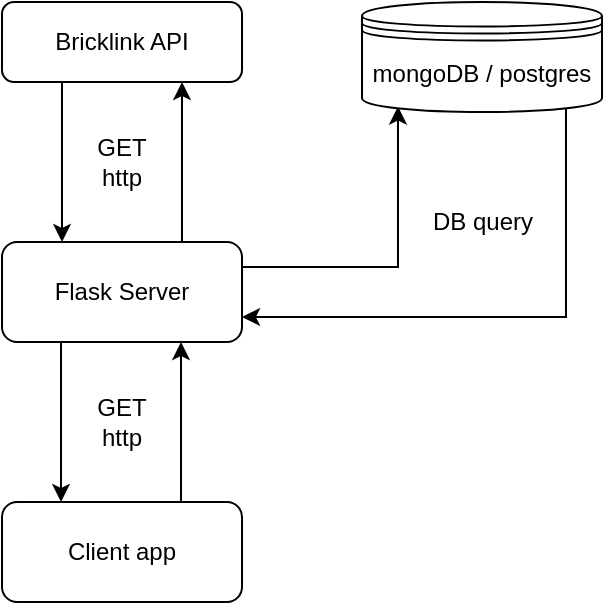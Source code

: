 <mxfile version="14.2.9" type="device"><diagram id="Rm3t3uCaZsbgeD5mkoI4" name="Page-1"><mxGraphModel dx="1632" dy="793" grid="1" gridSize="10" guides="1" tooltips="1" connect="1" arrows="1" fold="1" page="1" pageScale="1" pageWidth="850" pageHeight="1100" math="0" shadow="0"><root><mxCell id="0"/><mxCell id="1" parent="0"/><mxCell id="mH4q17CWnuY7f6PMJwAV-8" style="edgeStyle=orthogonalEdgeStyle;rounded=0;orthogonalLoop=1;jettySize=auto;html=1;exitX=0.75;exitY=0;exitDx=0;exitDy=0;entryX=0.75;entryY=1;entryDx=0;entryDy=0;" edge="1" parent="1" source="mH4q17CWnuY7f6PMJwAV-1" target="mH4q17CWnuY7f6PMJwAV-7"><mxGeometry relative="1" as="geometry"/></mxCell><mxCell id="mH4q17CWnuY7f6PMJwAV-28" style="edgeStyle=orthogonalEdgeStyle;rounded=0;orthogonalLoop=1;jettySize=auto;html=1;exitX=1;exitY=0.25;exitDx=0;exitDy=0;entryX=0.15;entryY=0.95;entryDx=0;entryDy=0;entryPerimeter=0;" edge="1" parent="1" source="mH4q17CWnuY7f6PMJwAV-1" target="mH4q17CWnuY7f6PMJwAV-15"><mxGeometry relative="1" as="geometry"/></mxCell><mxCell id="mH4q17CWnuY7f6PMJwAV-1" value="" style="rounded=1;whiteSpace=wrap;html=1;" vertex="1" parent="1"><mxGeometry x="290" y="210" width="120" height="50" as="geometry"/></mxCell><mxCell id="mH4q17CWnuY7f6PMJwAV-2" value="Flask Server" style="text;html=1;strokeColor=none;fillColor=none;align=center;verticalAlign=middle;whiteSpace=wrap;rounded=0;" vertex="1" parent="1"><mxGeometry x="315" y="225" width="70" height="20" as="geometry"/></mxCell><mxCell id="mH4q17CWnuY7f6PMJwAV-7" value="Bricklink API" style="rounded=1;whiteSpace=wrap;html=1;" vertex="1" parent="1"><mxGeometry x="290" y="90" width="120" height="40" as="geometry"/></mxCell><mxCell id="mH4q17CWnuY7f6PMJwAV-9" style="edgeStyle=orthogonalEdgeStyle;rounded=0;orthogonalLoop=1;jettySize=auto;html=1;exitX=0.25;exitY=1;exitDx=0;exitDy=0;entryX=0.25;entryY=0;entryDx=0;entryDy=0;" edge="1" parent="1" source="mH4q17CWnuY7f6PMJwAV-7" target="mH4q17CWnuY7f6PMJwAV-1"><mxGeometry relative="1" as="geometry"><mxPoint x="390" y="140" as="sourcePoint"/><mxPoint x="390" y="220" as="targetPoint"/></mxGeometry></mxCell><mxCell id="mH4q17CWnuY7f6PMJwAV-10" value="GET&lt;br&gt;http" style="text;html=1;strokeColor=none;fillColor=none;align=center;verticalAlign=middle;whiteSpace=wrap;rounded=0;" vertex="1" parent="1"><mxGeometry x="330" y="160" width="40" height="20" as="geometry"/></mxCell><mxCell id="mH4q17CWnuY7f6PMJwAV-11" value="Client app" style="rounded=1;whiteSpace=wrap;html=1;" vertex="1" parent="1"><mxGeometry x="290" y="340" width="120" height="50" as="geometry"/></mxCell><mxCell id="mH4q17CWnuY7f6PMJwAV-29" style="edgeStyle=orthogonalEdgeStyle;rounded=0;orthogonalLoop=1;jettySize=auto;html=1;exitX=0.85;exitY=0.95;exitDx=0;exitDy=0;exitPerimeter=0;entryX=1;entryY=0.75;entryDx=0;entryDy=0;" edge="1" parent="1" source="mH4q17CWnuY7f6PMJwAV-15" target="mH4q17CWnuY7f6PMJwAV-1"><mxGeometry relative="1" as="geometry"><Array as="points"><mxPoint x="572" y="248"/></Array></mxGeometry></mxCell><mxCell id="mH4q17CWnuY7f6PMJwAV-15" value="mongoDB / postgres" style="shape=datastore;whiteSpace=wrap;html=1;" vertex="1" parent="1"><mxGeometry x="470" y="90" width="120" height="55" as="geometry"/></mxCell><mxCell id="mH4q17CWnuY7f6PMJwAV-24" style="edgeStyle=orthogonalEdgeStyle;rounded=0;orthogonalLoop=1;jettySize=auto;html=1;exitX=0.75;exitY=0;exitDx=0;exitDy=0;entryX=0.75;entryY=1;entryDx=0;entryDy=0;" edge="1" parent="1"><mxGeometry relative="1" as="geometry"><mxPoint x="379.5" y="340" as="sourcePoint"/><mxPoint x="379.5" y="260" as="targetPoint"/></mxGeometry></mxCell><mxCell id="mH4q17CWnuY7f6PMJwAV-25" style="edgeStyle=orthogonalEdgeStyle;rounded=0;orthogonalLoop=1;jettySize=auto;html=1;exitX=0.25;exitY=1;exitDx=0;exitDy=0;entryX=0.25;entryY=0;entryDx=0;entryDy=0;" edge="1" parent="1"><mxGeometry relative="1" as="geometry"><mxPoint x="319.5" y="260" as="sourcePoint"/><mxPoint x="319.5" y="340" as="targetPoint"/></mxGeometry></mxCell><mxCell id="mH4q17CWnuY7f6PMJwAV-26" value="GET&lt;br&gt;http" style="text;html=1;strokeColor=none;fillColor=none;align=center;verticalAlign=middle;whiteSpace=wrap;rounded=0;" vertex="1" parent="1"><mxGeometry x="329.5" y="290" width="40" height="20" as="geometry"/></mxCell><mxCell id="mH4q17CWnuY7f6PMJwAV-30" value="DB query" style="text;html=1;align=center;verticalAlign=middle;resizable=0;points=[];autosize=1;" vertex="1" parent="1"><mxGeometry x="495" y="190" width="70" height="20" as="geometry"/></mxCell></root></mxGraphModel></diagram></mxfile>